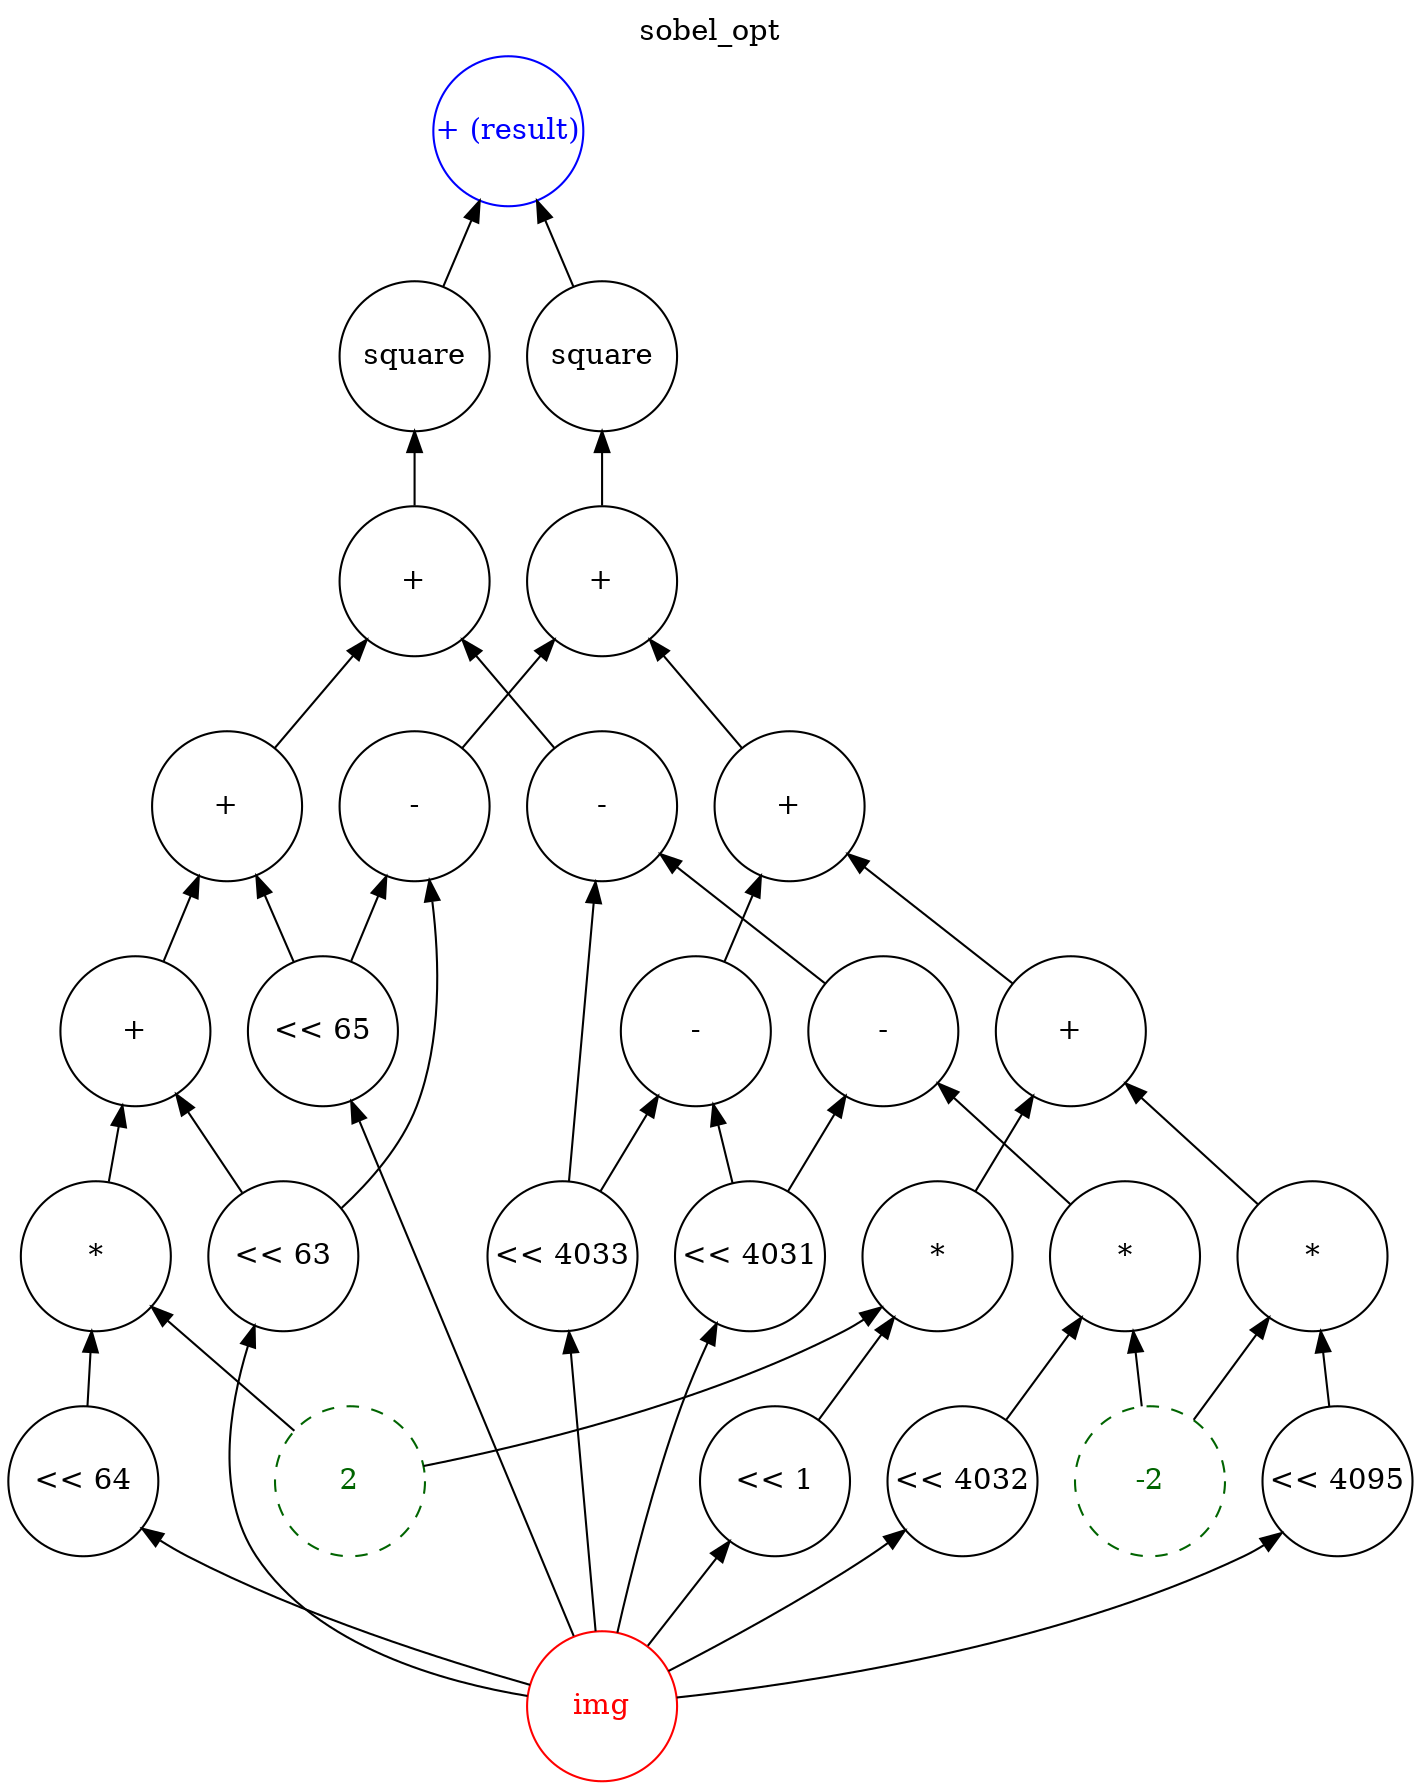 digraph "sobel_opt" {
graph [label="sobel_opt" labelloc="t"]
node [shape=circle width=1 margin=0]
edge [dir=back]
91 [label="img" style=solid color=red fontcolor=red]
92 [label="<< 4032" style=solid color=black fontcolor=black]
92 -> 91
109 [label="-2" style=dashed color=darkgreen fontcolor=darkgreen]
123 [label="*" style=solid color=black fontcolor=black]
123 -> 92
123 -> 109
143 [label="<< 4031" style=solid color=black fontcolor=black]
143 -> 91
145 [label="-" style=solid color=black fontcolor=black]
145 -> 123
145 -> 143
141 [label="<< 4033" style=solid color=black fontcolor=black]
141 -> 91
146 [label="-" style=solid color=black fontcolor=black]
146 -> 145
146 -> 141
93 [label="<< 64" style=solid color=black fontcolor=black]
93 -> 91
105 [label="2" style=dashed color=darkgreen fontcolor=darkgreen]
130 [label="*" style=solid color=black fontcolor=black]
130 -> 93
130 -> 105
140 [label="<< 63" style=solid color=black fontcolor=black]
140 -> 91
132 [label="+" style=solid color=black fontcolor=black]
132 -> 130
132 -> 140
139 [label="<< 65" style=solid color=black fontcolor=black]
139 -> 91
152 [label="+" style=solid color=black fontcolor=black]
152 -> 132
152 -> 139
153 [label="+" style=solid color=black fontcolor=black]
153 -> 146
153 -> 152
147 [label="square" style=solid color=black fontcolor=black]
147 -> 153
149 [label="-" style=solid color=black fontcolor=black]
149 -> 139
149 -> 140
104 [label="<< 1" style=solid color=black fontcolor=black]
104 -> 91
106 [label="*" style=solid color=black fontcolor=black]
106 -> 104
106 -> 105
108 [label="<< 4095" style=solid color=black fontcolor=black]
108 -> 91
110 [label="*" style=solid color=black fontcolor=black]
110 -> 108
110 -> 109
112 [label="+" style=solid color=black fontcolor=black]
112 -> 106
112 -> 110
150 [label="-" style=solid color=black fontcolor=black]
150 -> 141
150 -> 143
154 [label="+" style=solid color=black fontcolor=black]
154 -> 112
154 -> 150
121 [label="+" style=solid color=black fontcolor=black]
121 -> 149
121 -> 154
151 [label="square" style=solid color=black fontcolor=black]
151 -> 121
138 [label="+ (result)" style=solid color=blue fontcolor=blue]
138 -> 147
138 -> 151
}
